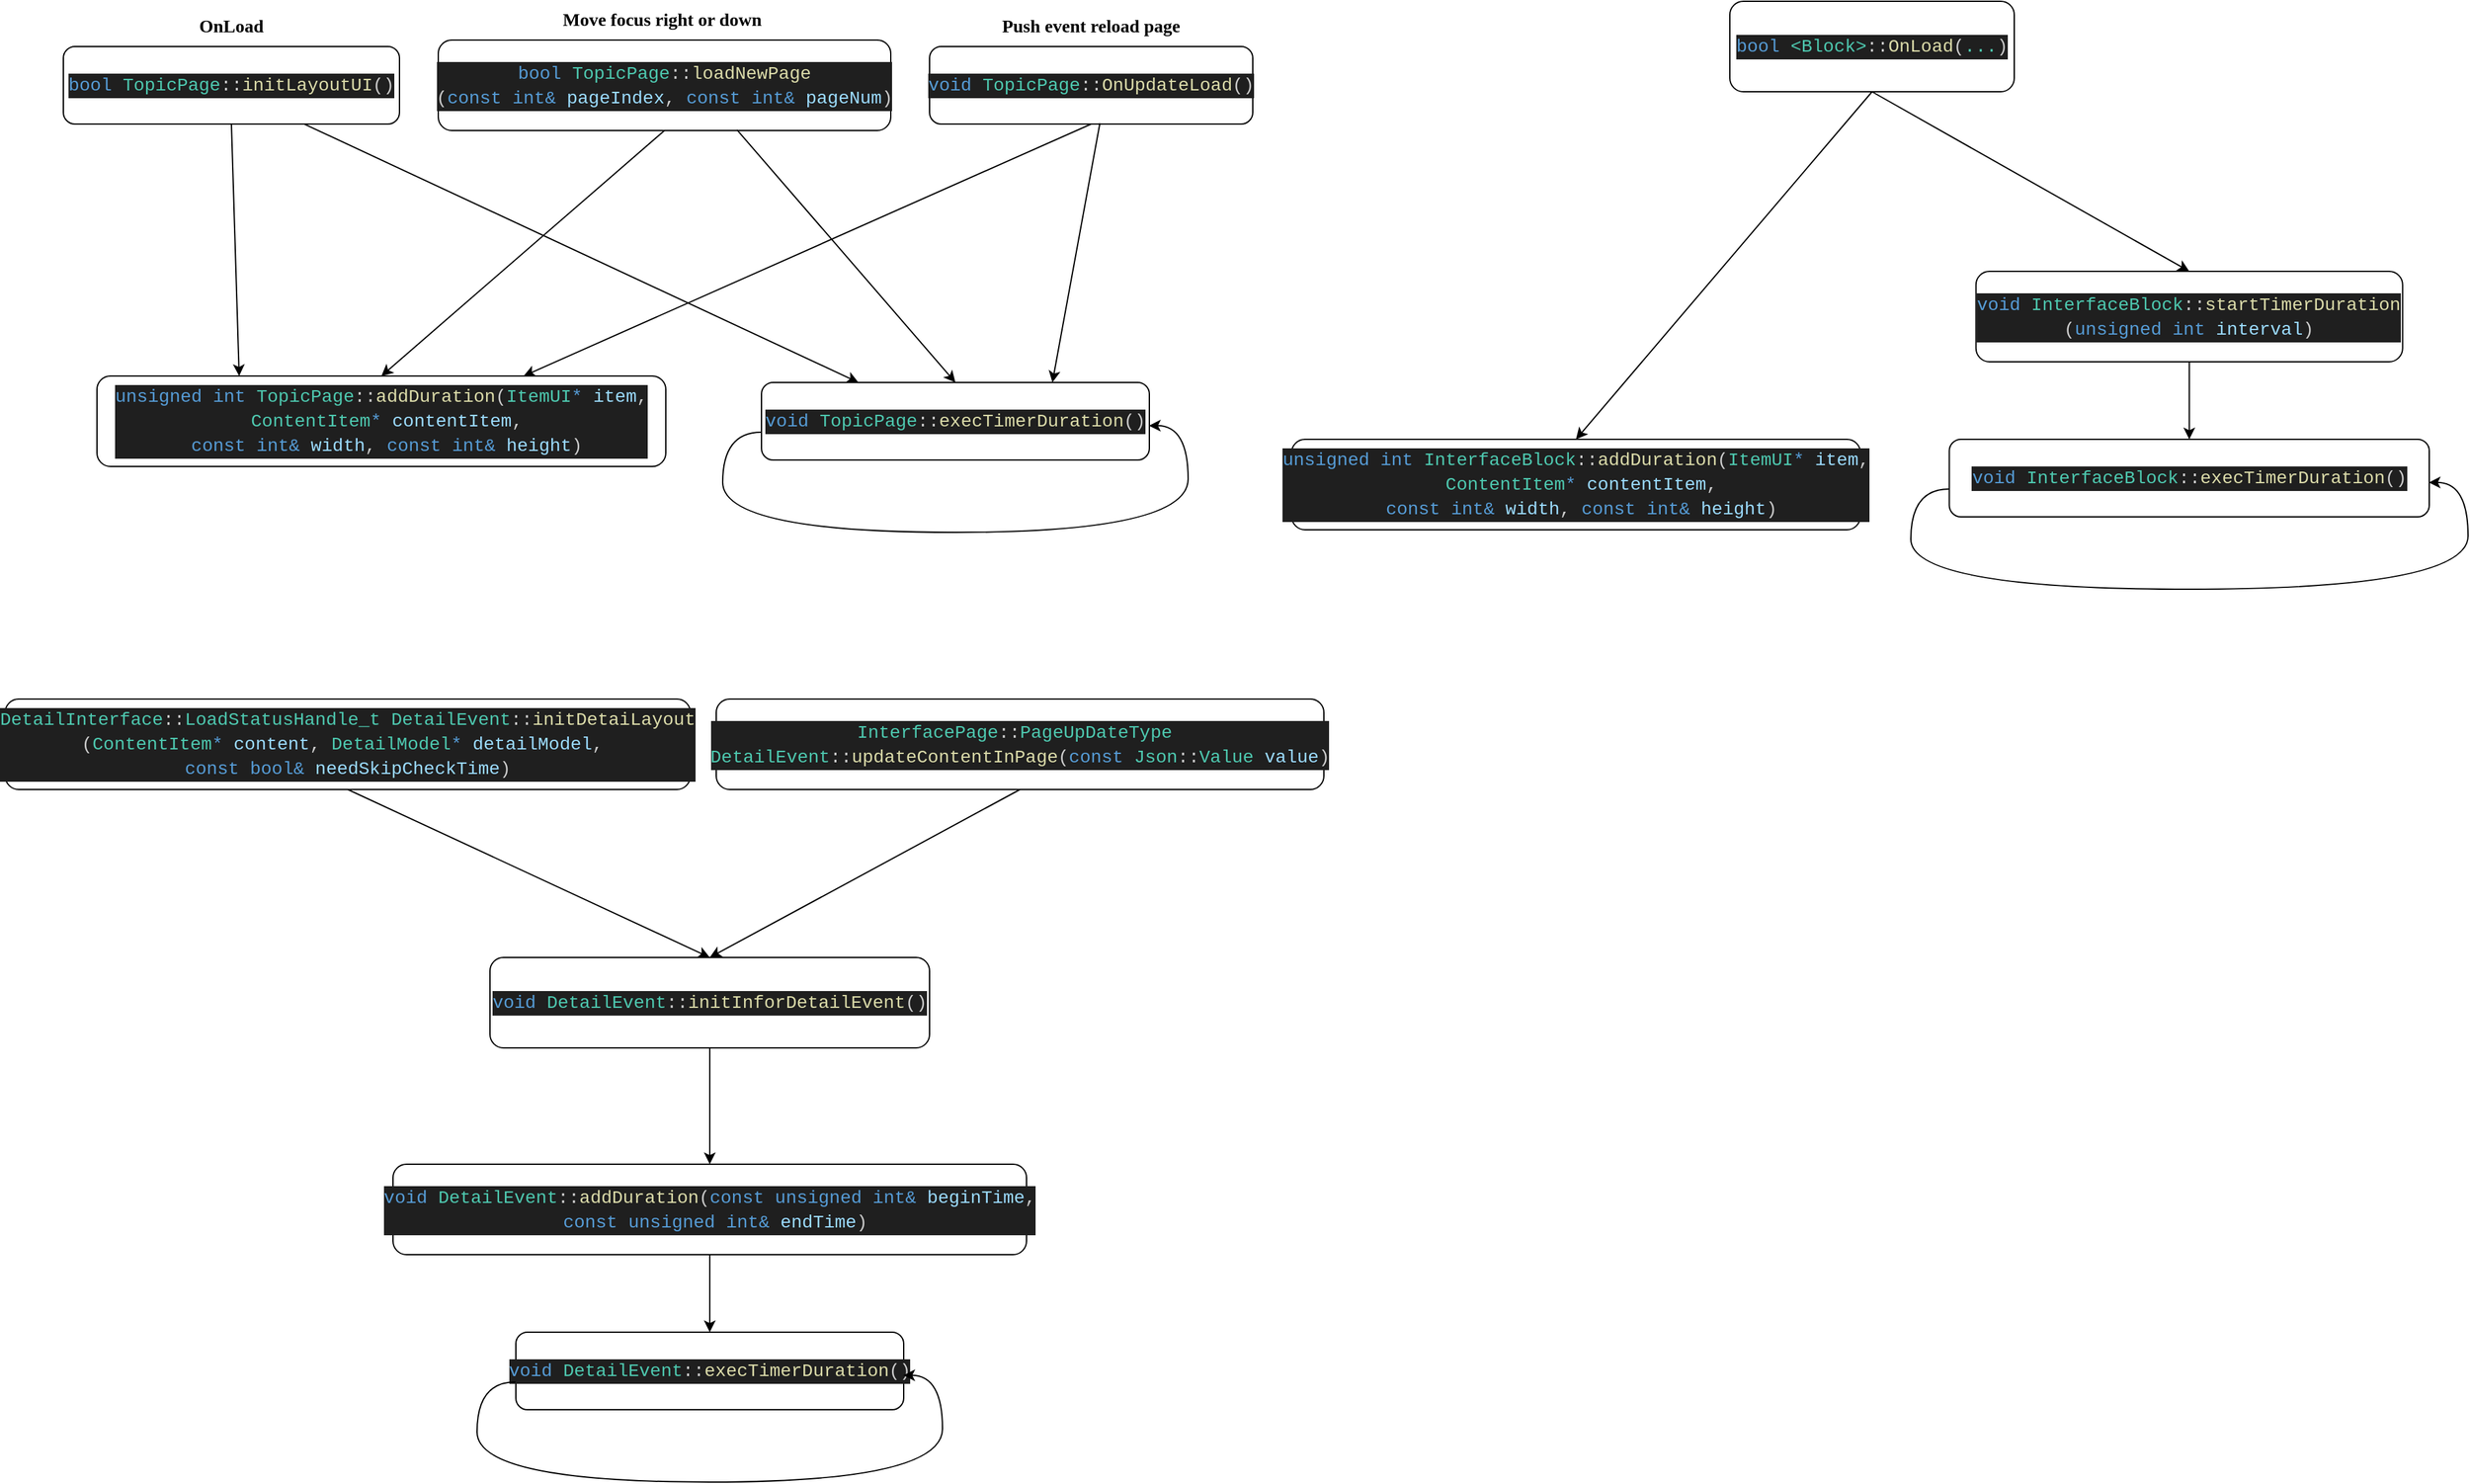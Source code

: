 <mxfile version="24.3.1" type="github">
  <diagram name="Page-1" id="10a91c8b-09ff-31b1-d368-03940ed4cc9e">
    <mxGraphModel dx="2365" dy="1372" grid="1" gridSize="10" guides="1" tooltips="1" connect="1" arrows="1" fold="1" page="1" pageScale="1" pageWidth="4681" pageHeight="3300" background="none" math="0" shadow="0">
      <root>
        <mxCell id="0" />
        <mxCell id="1" parent="0" />
        <mxCell id="zLDwhN8EWrta-eR58-o--3" value="&lt;div style=&quot;color: rgb(204, 204, 204); background-color: rgb(31, 31, 31); font-family: Consolas, &amp;quot;Courier New&amp;quot;, monospace; font-size: 14px; line-height: 19px; white-space: pre;&quot;&gt;&lt;span style=&quot;color: #569cd6;&quot;&gt;unsigned&lt;/span&gt; &lt;span style=&quot;color: #569cd6;&quot;&gt;int&lt;/span&gt; &lt;span style=&quot;color: #4ec9b0;&quot;&gt;TopicPage&lt;/span&gt;::&lt;span style=&quot;color: #dcdcaa;&quot;&gt;addDuration&lt;/span&gt;(&lt;span style=&quot;color: #4ec9b0;&quot;&gt;ItemUI&lt;/span&gt;&lt;span style=&quot;color: #569cd6;&quot;&gt;*&lt;/span&gt; &lt;span style=&quot;color: #9cdcfe;&quot;&gt;item&lt;/span&gt;,&lt;/div&gt;&lt;div style=&quot;color: rgb(204, 204, 204); background-color: rgb(31, 31, 31); font-family: Consolas, &amp;quot;Courier New&amp;quot;, monospace; font-size: 14px; line-height: 19px; white-space: pre;&quot;&gt; &lt;span style=&quot;color: #4ec9b0;&quot;&gt;ContentItem&lt;/span&gt;&lt;span style=&quot;color: #569cd6;&quot;&gt;*&lt;/span&gt; &lt;span style=&quot;color: #9cdcfe;&quot;&gt;contentItem&lt;/span&gt;,&lt;/div&gt;&lt;div style=&quot;color: rgb(204, 204, 204); background-color: rgb(31, 31, 31); font-family: Consolas, &amp;quot;Courier New&amp;quot;, monospace; font-size: 14px; line-height: 19px; white-space: pre;&quot;&gt; &lt;span style=&quot;color: #569cd6;&quot;&gt;const&lt;/span&gt; &lt;span style=&quot;color: #569cd6;&quot;&gt;int&amp;amp;&lt;/span&gt; &lt;span style=&quot;color: #9cdcfe;&quot;&gt;width&lt;/span&gt;, &lt;span style=&quot;color: #569cd6;&quot;&gt;const&lt;/span&gt; &lt;span style=&quot;color: #569cd6;&quot;&gt;int&amp;amp;&lt;/span&gt; &lt;span style=&quot;color: #9cdcfe;&quot;&gt;height&lt;/span&gt;)&lt;/div&gt;" style="rounded=1;whiteSpace=wrap;html=1;strokeColor=#000000;" vertex="1" parent="1">
          <mxGeometry x="486" y="680" width="440" height="70" as="geometry" />
        </mxCell>
        <mxCell id="zLDwhN8EWrta-eR58-o--9" style="rounded=0;orthogonalLoop=1;jettySize=auto;html=1;exitX=0.5;exitY=1;exitDx=0;exitDy=0;entryX=0.25;entryY=0;entryDx=0;entryDy=0;" edge="1" parent="1" source="zLDwhN8EWrta-eR58-o--4" target="zLDwhN8EWrta-eR58-o--3">
          <mxGeometry relative="1" as="geometry" />
        </mxCell>
        <mxCell id="zLDwhN8EWrta-eR58-o--4" value="&lt;div style=&quot;color: rgb(204, 204, 204); background-color: rgb(31, 31, 31); font-family: Consolas, &amp;quot;Courier New&amp;quot;, monospace; font-size: 14px; line-height: 19px; white-space: pre;&quot;&gt;&lt;div style=&quot;line-height: 19px;&quot;&gt;&lt;div style=&quot;line-height: 19px;&quot;&gt;&lt;span style=&quot;color: #569cd6;&quot;&gt;bool&lt;/span&gt; &lt;span style=&quot;color: #4ec9b0;&quot;&gt;TopicPage&lt;/span&gt;::&lt;span style=&quot;color: #dcdcaa;&quot;&gt;initLayoutUI&lt;/span&gt;()&lt;/div&gt;&lt;/div&gt;&lt;/div&gt;" style="rounded=1;whiteSpace=wrap;html=1;strokeColor=#000000;" vertex="1" parent="1">
          <mxGeometry x="460" y="425" width="260" height="60" as="geometry" />
        </mxCell>
        <mxCell id="zLDwhN8EWrta-eR58-o--11" style="rounded=0;orthogonalLoop=1;jettySize=auto;html=1;exitX=0.5;exitY=1;exitDx=0;exitDy=0;entryX=0.75;entryY=0;entryDx=0;entryDy=0;" edge="1" parent="1" source="zLDwhN8EWrta-eR58-o--5" target="zLDwhN8EWrta-eR58-o--3">
          <mxGeometry relative="1" as="geometry">
            <mxPoint x="930" y="625" as="targetPoint" />
          </mxGeometry>
        </mxCell>
        <mxCell id="zLDwhN8EWrta-eR58-o--5" value="&lt;div style=&quot;color: rgb(204, 204, 204); background-color: rgb(31, 31, 31); font-family: Consolas, &amp;quot;Courier New&amp;quot;, monospace; font-size: 14px; line-height: 19px; white-space: pre;&quot;&gt;&lt;div style=&quot;line-height: 19px;&quot;&gt;&lt;div style=&quot;line-height: 19px;&quot;&gt;&lt;div style=&quot;line-height: 19px;&quot;&gt;&lt;span style=&quot;color: #569cd6;&quot;&gt;void&lt;/span&gt; &lt;span style=&quot;color: #4ec9b0;&quot;&gt;TopicPage&lt;/span&gt;::&lt;span style=&quot;color: #dcdcaa;&quot;&gt;OnUpdateLoad&lt;/span&gt;()&lt;/div&gt;&lt;/div&gt;&lt;/div&gt;&lt;/div&gt;" style="rounded=1;whiteSpace=wrap;html=1;strokeColor=#000000;" vertex="1" parent="1">
          <mxGeometry x="1130" y="425" width="250" height="60" as="geometry" />
        </mxCell>
        <mxCell id="zLDwhN8EWrta-eR58-o--10" style="rounded=0;orthogonalLoop=1;jettySize=auto;html=1;exitX=0.5;exitY=1;exitDx=0;exitDy=0;entryX=0.5;entryY=0;entryDx=0;entryDy=0;" edge="1" parent="1" source="zLDwhN8EWrta-eR58-o--6" target="zLDwhN8EWrta-eR58-o--3">
          <mxGeometry relative="1" as="geometry">
            <mxPoint x="700" y="650" as="targetPoint" />
          </mxGeometry>
        </mxCell>
        <mxCell id="zLDwhN8EWrta-eR58-o--6" value="&lt;div style=&quot;color: rgb(204, 204, 204); background-color: rgb(31, 31, 31); font-family: Consolas, &amp;quot;Courier New&amp;quot;, monospace; font-size: 14px; line-height: 19px; white-space: pre;&quot;&gt;&lt;div style=&quot;line-height: 19px;&quot;&gt;&lt;div style=&quot;line-height: 19px;&quot;&gt;&lt;div style=&quot;line-height: 19px;&quot;&gt;&lt;span style=&quot;color: #569cd6;&quot;&gt;bool&lt;/span&gt; &lt;span style=&quot;color: #4ec9b0;&quot;&gt;TopicPage&lt;/span&gt;::&lt;span style=&quot;color: #dcdcaa;&quot;&gt;loadNewPage&lt;/span&gt;&lt;/div&gt;&lt;div style=&quot;line-height: 19px;&quot;&gt;(&lt;span style=&quot;color: #569cd6;&quot;&gt;const&lt;/span&gt; &lt;span style=&quot;color: #569cd6;&quot;&gt;int&amp;amp;&lt;/span&gt; &lt;span style=&quot;color: #9cdcfe;&quot;&gt;pageIndex&lt;/span&gt;, &lt;span style=&quot;color: #569cd6;&quot;&gt;const&lt;/span&gt; &lt;span style=&quot;color: #569cd6;&quot;&gt;int&amp;amp;&lt;/span&gt; &lt;span style=&quot;color: #9cdcfe;&quot;&gt;pageNum&lt;/span&gt;)&lt;/div&gt;&lt;/div&gt;&lt;/div&gt;&lt;/div&gt;" style="rounded=1;whiteSpace=wrap;html=1;strokeColor=#000000;" vertex="1" parent="1">
          <mxGeometry x="750" y="420" width="350" height="70" as="geometry" />
        </mxCell>
        <mxCell id="zLDwhN8EWrta-eR58-o--12" value="&lt;div style=&quot;color: rgb(204, 204, 204); background-color: rgb(31, 31, 31); font-family: Consolas, &amp;quot;Courier New&amp;quot;, monospace; font-size: 14px; line-height: 19px; white-space: pre;&quot;&gt;&lt;div style=&quot;line-height: 19px;&quot;&gt;&lt;span style=&quot;color: #569cd6;&quot;&gt;void&lt;/span&gt; &lt;span style=&quot;color: #4ec9b0;&quot;&gt;TopicPage&lt;/span&gt;::&lt;span style=&quot;color: #dcdcaa;&quot;&gt;execTimerDuration&lt;/span&gt;()&lt;/div&gt;&lt;/div&gt;" style="rounded=1;whiteSpace=wrap;html=1;strokeColor=#000000;" vertex="1" parent="1">
          <mxGeometry x="1000" y="685" width="300" height="60" as="geometry" />
        </mxCell>
        <mxCell id="zLDwhN8EWrta-eR58-o--14" value="" style="endArrow=classic;html=1;rounded=0;entryX=0.75;entryY=0;entryDx=0;entryDy=0;exitX=0.527;exitY=0.99;exitDx=0;exitDy=0;exitPerimeter=0;" edge="1" parent="1" source="zLDwhN8EWrta-eR58-o--5" target="zLDwhN8EWrta-eR58-o--12">
          <mxGeometry width="50" height="50" relative="1" as="geometry">
            <mxPoint x="1100" y="640" as="sourcePoint" />
            <mxPoint x="1150" y="590" as="targetPoint" />
          </mxGeometry>
        </mxCell>
        <mxCell id="zLDwhN8EWrta-eR58-o--15" value="" style="endArrow=classic;html=1;rounded=0;entryX=0.5;entryY=0;entryDx=0;entryDy=0;exitX=0.66;exitY=0.992;exitDx=0;exitDy=0;exitPerimeter=0;" edge="1" parent="1" source="zLDwhN8EWrta-eR58-o--6" target="zLDwhN8EWrta-eR58-o--12">
          <mxGeometry width="50" height="50" relative="1" as="geometry">
            <mxPoint x="1174" y="477.86" as="sourcePoint" />
            <mxPoint x="1080" y="679.86" as="targetPoint" />
          </mxGeometry>
        </mxCell>
        <mxCell id="zLDwhN8EWrta-eR58-o--16" value="" style="endArrow=classic;html=1;rounded=0;entryX=0.25;entryY=0;entryDx=0;entryDy=0;exitX=0.718;exitY=1.003;exitDx=0;exitDy=0;exitPerimeter=0;" edge="1" parent="1" source="zLDwhN8EWrta-eR58-o--4" target="zLDwhN8EWrta-eR58-o--12">
          <mxGeometry width="50" height="50" relative="1" as="geometry">
            <mxPoint x="1084" y="483" as="sourcePoint" />
            <mxPoint x="990" y="685" as="targetPoint" />
          </mxGeometry>
        </mxCell>
        <mxCell id="zLDwhN8EWrta-eR58-o--17" value="" style="endArrow=classic;html=1;rounded=0;exitX=-0.001;exitY=0.641;exitDx=0;exitDy=0;edgeStyle=orthogonalEdgeStyle;curved=1;entryX=0.999;entryY=0.557;entryDx=0;entryDy=0;entryPerimeter=0;exitPerimeter=0;" edge="1" parent="1" source="zLDwhN8EWrta-eR58-o--12" target="zLDwhN8EWrta-eR58-o--12">
          <mxGeometry width="50" height="50" relative="1" as="geometry">
            <mxPoint x="1150" y="800" as="sourcePoint" />
            <mxPoint x="1330" y="760" as="targetPoint" />
            <Array as="points">
              <mxPoint x="970" y="724" />
              <mxPoint x="970" y="801" />
              <mxPoint x="1330" y="801" />
              <mxPoint x="1330" y="718" />
            </Array>
          </mxGeometry>
        </mxCell>
        <mxCell id="zLDwhN8EWrta-eR58-o--19" value="&lt;div style=&quot;color: rgb(204, 204, 204); background-color: rgb(31, 31, 31); font-family: Consolas, &amp;quot;Courier New&amp;quot;, monospace; font-size: 14px; line-height: 19px; white-space: pre;&quot;&gt;&lt;span style=&quot;color: #569cd6;&quot;&gt;unsigned&lt;/span&gt; &lt;span style=&quot;color: #569cd6;&quot;&gt;int&lt;/span&gt; &lt;span style=&quot;color: #4ec9b0;&quot;&gt;InterfaceBlock&lt;/span&gt;::&lt;span style=&quot;color: #dcdcaa;&quot;&gt;addDuration&lt;/span&gt;(&lt;span style=&quot;color: #4ec9b0;&quot;&gt;ItemUI&lt;/span&gt;&lt;span style=&quot;color: #569cd6;&quot;&gt;*&lt;/span&gt; &lt;span style=&quot;color: #9cdcfe;&quot;&gt;item&lt;/span&gt;,&lt;/div&gt;&lt;div style=&quot;color: rgb(204, 204, 204); background-color: rgb(31, 31, 31); font-family: Consolas, &amp;quot;Courier New&amp;quot;, monospace; font-size: 14px; line-height: 19px; white-space: pre;&quot;&gt; &lt;span style=&quot;color: #4ec9b0;&quot;&gt;ContentItem&lt;/span&gt;&lt;span style=&quot;color: #569cd6;&quot;&gt;*&lt;/span&gt; &lt;span style=&quot;color: #9cdcfe;&quot;&gt;contentItem&lt;/span&gt;,&lt;/div&gt;&lt;div style=&quot;color: rgb(204, 204, 204); background-color: rgb(31, 31, 31); font-family: Consolas, &amp;quot;Courier New&amp;quot;, monospace; font-size: 14px; line-height: 19px; white-space: pre;&quot;&gt; &lt;span style=&quot;color: #569cd6;&quot;&gt;const&lt;/span&gt; &lt;span style=&quot;color: #569cd6;&quot;&gt;int&amp;amp;&lt;/span&gt; &lt;span style=&quot;color: #9cdcfe;&quot;&gt;width&lt;/span&gt;, &lt;span style=&quot;color: #569cd6;&quot;&gt;const&lt;/span&gt; &lt;span style=&quot;color: #569cd6;&quot;&gt;int&amp;amp;&lt;/span&gt; &lt;span style=&quot;color: #9cdcfe;&quot;&gt;height&lt;/span&gt;)&lt;/div&gt;" style="rounded=1;whiteSpace=wrap;html=1;strokeColor=#000000;" vertex="1" parent="1">
          <mxGeometry x="1410" y="729" width="440" height="70" as="geometry" />
        </mxCell>
        <mxCell id="zLDwhN8EWrta-eR58-o--20" value="OnLoad" style="text;html=1;align=center;verticalAlign=middle;whiteSpace=wrap;rounded=0;fontStyle=1;fontSize=14;fontFamily=Georgia;" vertex="1" parent="1">
          <mxGeometry x="560" y="395" width="60" height="30" as="geometry" />
        </mxCell>
        <mxCell id="zLDwhN8EWrta-eR58-o--21" value="Move focus right or down&amp;nbsp;" style="text;html=1;align=center;verticalAlign=middle;whiteSpace=wrap;rounded=0;fontStyle=1;fontSize=14;fontFamily=Georgia;" vertex="1" parent="1">
          <mxGeometry x="816.25" y="390" width="217.5" height="30" as="geometry" />
        </mxCell>
        <mxCell id="zLDwhN8EWrta-eR58-o--22" value="Push event reload page" style="text;html=1;align=center;verticalAlign=middle;whiteSpace=wrap;rounded=0;fontStyle=1;fontSize=14;fontFamily=Georgia;" vertex="1" parent="1">
          <mxGeometry x="1161.25" y="395" width="187.5" height="30" as="geometry" />
        </mxCell>
        <mxCell id="zLDwhN8EWrta-eR58-o--26" style="rounded=0;orthogonalLoop=1;jettySize=auto;html=1;exitX=0.5;exitY=1;exitDx=0;exitDy=0;entryX=0.5;entryY=0;entryDx=0;entryDy=0;" edge="1" parent="1" source="zLDwhN8EWrta-eR58-o--25" target="zLDwhN8EWrta-eR58-o--19">
          <mxGeometry relative="1" as="geometry" />
        </mxCell>
        <mxCell id="zLDwhN8EWrta-eR58-o--31" style="rounded=0;orthogonalLoop=1;jettySize=auto;html=1;exitX=0.5;exitY=1;exitDx=0;exitDy=0;entryX=0.5;entryY=0;entryDx=0;entryDy=0;" edge="1" parent="1" source="zLDwhN8EWrta-eR58-o--25" target="zLDwhN8EWrta-eR58-o--29">
          <mxGeometry relative="1" as="geometry" />
        </mxCell>
        <mxCell id="zLDwhN8EWrta-eR58-o--25" value="&lt;div style=&quot;background-color: rgb(31, 31, 31); font-family: Consolas, &amp;quot;Courier New&amp;quot;, monospace; font-size: 14px; line-height: 19px; white-space: pre;&quot;&gt;&lt;font color=&quot;#569cd6&quot;&gt;bool&lt;/font&gt;&lt;span style=&quot;color: rgb(204, 204, 204);&quot;&gt; &lt;span style=&quot;color: #4ec9b0;&quot;&gt;&amp;lt;Block&amp;gt;&lt;/span&gt;::&lt;span style=&quot;color: #dcdcaa;&quot;&gt;OnLoad&lt;/span&gt;(&lt;/span&gt;&lt;font color=&quot;#4ec9b0&quot;&gt;...&lt;/font&gt;&lt;span style=&quot;color: rgb(204, 204, 204);&quot;&gt;)&lt;/span&gt;&lt;/div&gt;" style="rounded=1;whiteSpace=wrap;html=1;strokeColor=#000000;" vertex="1" parent="1">
          <mxGeometry x="1749" y="390" width="220" height="70" as="geometry" />
        </mxCell>
        <mxCell id="zLDwhN8EWrta-eR58-o--27" value="" style="endArrow=classic;html=1;rounded=0;exitX=-0.001;exitY=0.641;exitDx=0;exitDy=0;edgeStyle=orthogonalEdgeStyle;curved=1;entryX=0.999;entryY=0.557;entryDx=0;entryDy=0;entryPerimeter=0;exitPerimeter=0;" edge="1" source="zLDwhN8EWrta-eR58-o--28" target="zLDwhN8EWrta-eR58-o--28" parent="1">
          <mxGeometry width="50" height="50" relative="1" as="geometry">
            <mxPoint x="2068.75" y="844" as="sourcePoint" />
            <mxPoint x="2248.75" y="804" as="targetPoint" />
            <Array as="points">
              <mxPoint x="1889" y="768" />
              <mxPoint x="1889" y="845" />
              <mxPoint x="2320" y="845" />
              <mxPoint x="2320" y="762" />
            </Array>
          </mxGeometry>
        </mxCell>
        <mxCell id="zLDwhN8EWrta-eR58-o--28" value="&lt;div style=&quot;color: rgb(204, 204, 204); background-color: rgb(31, 31, 31); font-family: Consolas, &amp;quot;Courier New&amp;quot;, monospace; font-size: 14px; line-height: 19px; white-space: pre;&quot;&gt;&lt;div style=&quot;line-height: 19px;&quot;&gt;&lt;span style=&quot;color: #569cd6;&quot;&gt;void&lt;/span&gt; &lt;span style=&quot;color: #4ec9b0;&quot;&gt;InterfaceBlock&lt;/span&gt;::&lt;span style=&quot;color: #dcdcaa;&quot;&gt;execTimerDuration&lt;/span&gt;()&lt;/div&gt;&lt;/div&gt;" style="rounded=1;whiteSpace=wrap;html=1;strokeColor=#000000;" vertex="1" parent="1">
          <mxGeometry x="1918.75" y="729" width="371.25" height="60" as="geometry" />
        </mxCell>
        <mxCell id="zLDwhN8EWrta-eR58-o--30" style="edgeStyle=orthogonalEdgeStyle;rounded=0;orthogonalLoop=1;jettySize=auto;html=1;exitX=0.5;exitY=1;exitDx=0;exitDy=0;entryX=0.5;entryY=0;entryDx=0;entryDy=0;" edge="1" parent="1" source="zLDwhN8EWrta-eR58-o--29" target="zLDwhN8EWrta-eR58-o--28">
          <mxGeometry relative="1" as="geometry" />
        </mxCell>
        <mxCell id="zLDwhN8EWrta-eR58-o--29" value="&lt;div style=&quot;background-color: rgb(31, 31, 31); font-family: Consolas, &amp;quot;Courier New&amp;quot;, monospace; font-size: 14px; line-height: 19px; white-space: pre;&quot;&gt;&lt;div style=&quot;color: rgb(204, 204, 204); line-height: 19px;&quot;&gt;&lt;span style=&quot;color: #569cd6;&quot;&gt;void&lt;/span&gt; &lt;span style=&quot;color: #4ec9b0;&quot;&gt;InterfaceBlock&lt;/span&gt;::&lt;span style=&quot;color: #dcdcaa;&quot;&gt;startTimerDuration&lt;/span&gt;&lt;/div&gt;&lt;div style=&quot;color: rgb(204, 204, 204); line-height: 19px;&quot;&gt;(&lt;span style=&quot;color: #569cd6;&quot;&gt;unsigned&lt;/span&gt; &lt;span style=&quot;color: #569cd6;&quot;&gt;int&lt;/span&gt; &lt;span style=&quot;color: #9cdcfe;&quot;&gt;interval&lt;/span&gt;)&lt;/div&gt;&lt;/div&gt;" style="rounded=1;whiteSpace=wrap;html=1;strokeColor=#000000;" vertex="1" parent="1">
          <mxGeometry x="1939.38" y="599" width="330" height="70" as="geometry" />
        </mxCell>
        <mxCell id="zLDwhN8EWrta-eR58-o--32" value="&lt;div style=&quot;color: rgb(204, 204, 204); background-color: rgb(31, 31, 31); font-family: Consolas, &amp;quot;Courier New&amp;quot;, monospace; font-size: 14px; line-height: 19px; white-space: pre;&quot;&gt;&lt;div style=&quot;line-height: 19px;&quot;&gt;&lt;span style=&quot;color: #569cd6;&quot;&gt;void&lt;/span&gt; &lt;span style=&quot;color: #4ec9b0;&quot;&gt;DetailEvent&lt;/span&gt;::&lt;span style=&quot;color: #dcdcaa;&quot;&gt;execTimerDuration&lt;/span&gt;()&lt;/div&gt;&lt;/div&gt;" style="rounded=1;whiteSpace=wrap;html=1;strokeColor=#000000;" vertex="1" parent="1">
          <mxGeometry x="810" y="1420" width="300" height="60" as="geometry" />
        </mxCell>
        <mxCell id="zLDwhN8EWrta-eR58-o--33" value="" style="endArrow=classic;html=1;rounded=0;exitX=-0.001;exitY=0.641;exitDx=0;exitDy=0;edgeStyle=orthogonalEdgeStyle;curved=1;entryX=0.999;entryY=0.557;entryDx=0;entryDy=0;entryPerimeter=0;exitPerimeter=0;" edge="1" source="zLDwhN8EWrta-eR58-o--32" target="zLDwhN8EWrta-eR58-o--32" parent="1">
          <mxGeometry width="50" height="50" relative="1" as="geometry">
            <mxPoint x="960" y="1535" as="sourcePoint" />
            <mxPoint x="1140" y="1495" as="targetPoint" />
            <Array as="points">
              <mxPoint x="780" y="1459" />
              <mxPoint x="780" y="1536" />
              <mxPoint x="1140" y="1536" />
              <mxPoint x="1140" y="1453" />
            </Array>
          </mxGeometry>
        </mxCell>
        <mxCell id="zLDwhN8EWrta-eR58-o--41" style="edgeStyle=orthogonalEdgeStyle;rounded=0;orthogonalLoop=1;jettySize=auto;html=1;exitX=0.5;exitY=1;exitDx=0;exitDy=0;entryX=0.5;entryY=0;entryDx=0;entryDy=0;" edge="1" parent="1" source="zLDwhN8EWrta-eR58-o--34" target="zLDwhN8EWrta-eR58-o--32">
          <mxGeometry relative="1" as="geometry" />
        </mxCell>
        <mxCell id="zLDwhN8EWrta-eR58-o--34" value="&lt;div style=&quot;color: rgb(204, 204, 204); background-color: rgb(31, 31, 31); font-family: Consolas, &amp;quot;Courier New&amp;quot;, monospace; font-size: 14px; line-height: 19px; white-space: pre;&quot;&gt;&lt;div style=&quot;line-height: 19px;&quot;&gt;&lt;span style=&quot;color: #569cd6;&quot;&gt;void&lt;/span&gt; &lt;span style=&quot;color: #4ec9b0;&quot;&gt;DetailEvent&lt;/span&gt;::&lt;span style=&quot;color: #dcdcaa;&quot;&gt;addDuration&lt;/span&gt;(&lt;span style=&quot;color: #569cd6;&quot;&gt;const&lt;/span&gt; &lt;span style=&quot;color: #569cd6;&quot;&gt;unsigned&lt;/span&gt; &lt;span style=&quot;color: #569cd6;&quot;&gt;int&amp;amp;&lt;/span&gt; &lt;span style=&quot;color: #9cdcfe;&quot;&gt;beginTime&lt;/span&gt;,&lt;/div&gt;&lt;div style=&quot;line-height: 19px;&quot;&gt; &lt;span style=&quot;color: #569cd6;&quot;&gt;const&lt;/span&gt; &lt;span style=&quot;color: #569cd6;&quot;&gt;unsigned&lt;/span&gt; &lt;span style=&quot;color: #569cd6;&quot;&gt;int&amp;amp;&lt;/span&gt; &lt;span style=&quot;color: #9cdcfe;&quot;&gt;endTime&lt;/span&gt;)&lt;/div&gt;&lt;/div&gt;" style="rounded=1;whiteSpace=wrap;html=1;strokeColor=#000000;" vertex="1" parent="1">
          <mxGeometry x="715" y="1290" width="490" height="70" as="geometry" />
        </mxCell>
        <mxCell id="zLDwhN8EWrta-eR58-o--37" style="edgeStyle=orthogonalEdgeStyle;rounded=0;orthogonalLoop=1;jettySize=auto;html=1;exitX=0.5;exitY=1;exitDx=0;exitDy=0;entryX=0.5;entryY=0;entryDx=0;entryDy=0;" edge="1" parent="1" source="zLDwhN8EWrta-eR58-o--35" target="zLDwhN8EWrta-eR58-o--34">
          <mxGeometry relative="1" as="geometry" />
        </mxCell>
        <mxCell id="zLDwhN8EWrta-eR58-o--35" value="&lt;div style=&quot;color: rgb(204, 204, 204); background-color: rgb(31, 31, 31); font-family: Consolas, &amp;quot;Courier New&amp;quot;, monospace; font-size: 14px; line-height: 19px; white-space: pre;&quot;&gt;&lt;div style=&quot;line-height: 19px;&quot;&gt;&lt;div style=&quot;line-height: 19px;&quot;&gt;&lt;span style=&quot;color: #569cd6;&quot;&gt;void&lt;/span&gt; &lt;span style=&quot;color: #4ec9b0;&quot;&gt;DetailEvent&lt;/span&gt;::&lt;span style=&quot;color: #dcdcaa;&quot;&gt;initInforDetailEvent&lt;/span&gt;()&lt;/div&gt;&lt;/div&gt;&lt;/div&gt;" style="rounded=1;whiteSpace=wrap;html=1;strokeColor=#000000;" vertex="1" parent="1">
          <mxGeometry x="790" y="1130" width="340" height="70" as="geometry" />
        </mxCell>
        <mxCell id="zLDwhN8EWrta-eR58-o--36" value="&lt;div style=&quot;color: rgb(204, 204, 204); background-color: rgb(31, 31, 31); font-family: Consolas, &amp;quot;Courier New&amp;quot;, monospace; font-size: 14px; line-height: 19px; white-space: pre;&quot;&gt;&lt;div style=&quot;line-height: 19px;&quot;&gt;&lt;div style=&quot;line-height: 19px;&quot;&gt;&lt;div style=&quot;line-height: 19px;&quot;&gt;&lt;span style=&quot;color: #4ec9b0;&quot;&gt;DetailInterface&lt;/span&gt;::&lt;span style=&quot;color: #4ec9b0;&quot;&gt;LoadStatusHandle_t&lt;/span&gt; &lt;span style=&quot;color: #4ec9b0;&quot;&gt;DetailEvent&lt;/span&gt;::&lt;span style=&quot;color: #dcdcaa;&quot;&gt;initDetaiLayout&lt;/span&gt;&lt;/div&gt;&lt;div style=&quot;line-height: 19px;&quot;&gt;(&lt;span style=&quot;color: #4ec9b0;&quot;&gt;ContentItem&lt;/span&gt;&lt;span style=&quot;color: #569cd6;&quot;&gt;*&lt;/span&gt; &lt;span style=&quot;color: #9cdcfe;&quot;&gt;content&lt;/span&gt;, &lt;span style=&quot;color: #4ec9b0;&quot;&gt;DetailModel&lt;/span&gt;&lt;span style=&quot;color: #569cd6;&quot;&gt;*&lt;/span&gt; &lt;span style=&quot;color: #9cdcfe;&quot;&gt;detailModel&lt;/span&gt;, &lt;/div&gt;&lt;div style=&quot;line-height: 19px;&quot;&gt;&lt;span style=&quot;color: #569cd6;&quot;&gt;const&lt;/span&gt; &lt;span style=&quot;color: #569cd6;&quot;&gt;bool&amp;amp;&lt;/span&gt; &lt;span style=&quot;color: #9cdcfe;&quot;&gt;needSkipCheckTime&lt;/span&gt;)&lt;/div&gt;&lt;/div&gt;&lt;/div&gt;&lt;/div&gt;" style="rounded=1;whiteSpace=wrap;html=1;strokeColor=#000000;" vertex="1" parent="1">
          <mxGeometry x="415" y="930" width="530" height="70" as="geometry" />
        </mxCell>
        <mxCell id="zLDwhN8EWrta-eR58-o--38" value="&lt;div style=&quot;color: rgb(204, 204, 204); background-color: rgb(31, 31, 31); font-family: Consolas, &amp;quot;Courier New&amp;quot;, monospace; font-size: 14px; line-height: 19px; white-space: pre;&quot;&gt;&lt;div style=&quot;line-height: 19px;&quot;&gt;&lt;div style=&quot;line-height: 19px;&quot;&gt;&lt;div style=&quot;line-height: 19px;&quot;&gt;&lt;div style=&quot;line-height: 19px;&quot;&gt;&lt;span style=&quot;color: #4ec9b0;&quot;&gt;InterfacePage&lt;/span&gt;::&lt;span style=&quot;color: #4ec9b0;&quot;&gt;PageUpDateType&lt;/span&gt; &lt;/div&gt;&lt;div style=&quot;line-height: 19px;&quot;&gt;&lt;span style=&quot;color: #4ec9b0;&quot;&gt;DetailEvent&lt;/span&gt;::&lt;span style=&quot;color: #dcdcaa;&quot;&gt;updateContentInPage&lt;/span&gt;(&lt;span style=&quot;color: #569cd6;&quot;&gt;const&lt;/span&gt; &lt;span style=&quot;color: #4ec9b0;&quot;&gt;Json&lt;/span&gt;::&lt;span style=&quot;color: #4ec9b0;&quot;&gt;Value&lt;/span&gt; &lt;span style=&quot;color: #9cdcfe;&quot;&gt;value&lt;/span&gt;)&lt;/div&gt;&lt;/div&gt;&lt;/div&gt;&lt;/div&gt;&lt;/div&gt;" style="rounded=1;whiteSpace=wrap;html=1;strokeColor=#000000;" vertex="1" parent="1">
          <mxGeometry x="965" y="930" width="470" height="70" as="geometry" />
        </mxCell>
        <mxCell id="zLDwhN8EWrta-eR58-o--39" value="" style="endArrow=classic;html=1;rounded=0;exitX=0.5;exitY=1;exitDx=0;exitDy=0;entryX=0.5;entryY=0;entryDx=0;entryDy=0;" edge="1" parent="1" source="zLDwhN8EWrta-eR58-o--38" target="zLDwhN8EWrta-eR58-o--35">
          <mxGeometry width="50" height="50" relative="1" as="geometry">
            <mxPoint x="1035" y="1080" as="sourcePoint" />
            <mxPoint x="1085" y="1030" as="targetPoint" />
          </mxGeometry>
        </mxCell>
        <mxCell id="zLDwhN8EWrta-eR58-o--40" value="" style="endArrow=classic;html=1;rounded=0;exitX=0.5;exitY=1;exitDx=0;exitDy=0;entryX=0.5;entryY=0;entryDx=0;entryDy=0;" edge="1" parent="1" source="zLDwhN8EWrta-eR58-o--36" target="zLDwhN8EWrta-eR58-o--35">
          <mxGeometry width="50" height="50" relative="1" as="geometry">
            <mxPoint x="745" y="1040" as="sourcePoint" />
            <mxPoint x="505" y="1170" as="targetPoint" />
          </mxGeometry>
        </mxCell>
      </root>
    </mxGraphModel>
  </diagram>
</mxfile>
